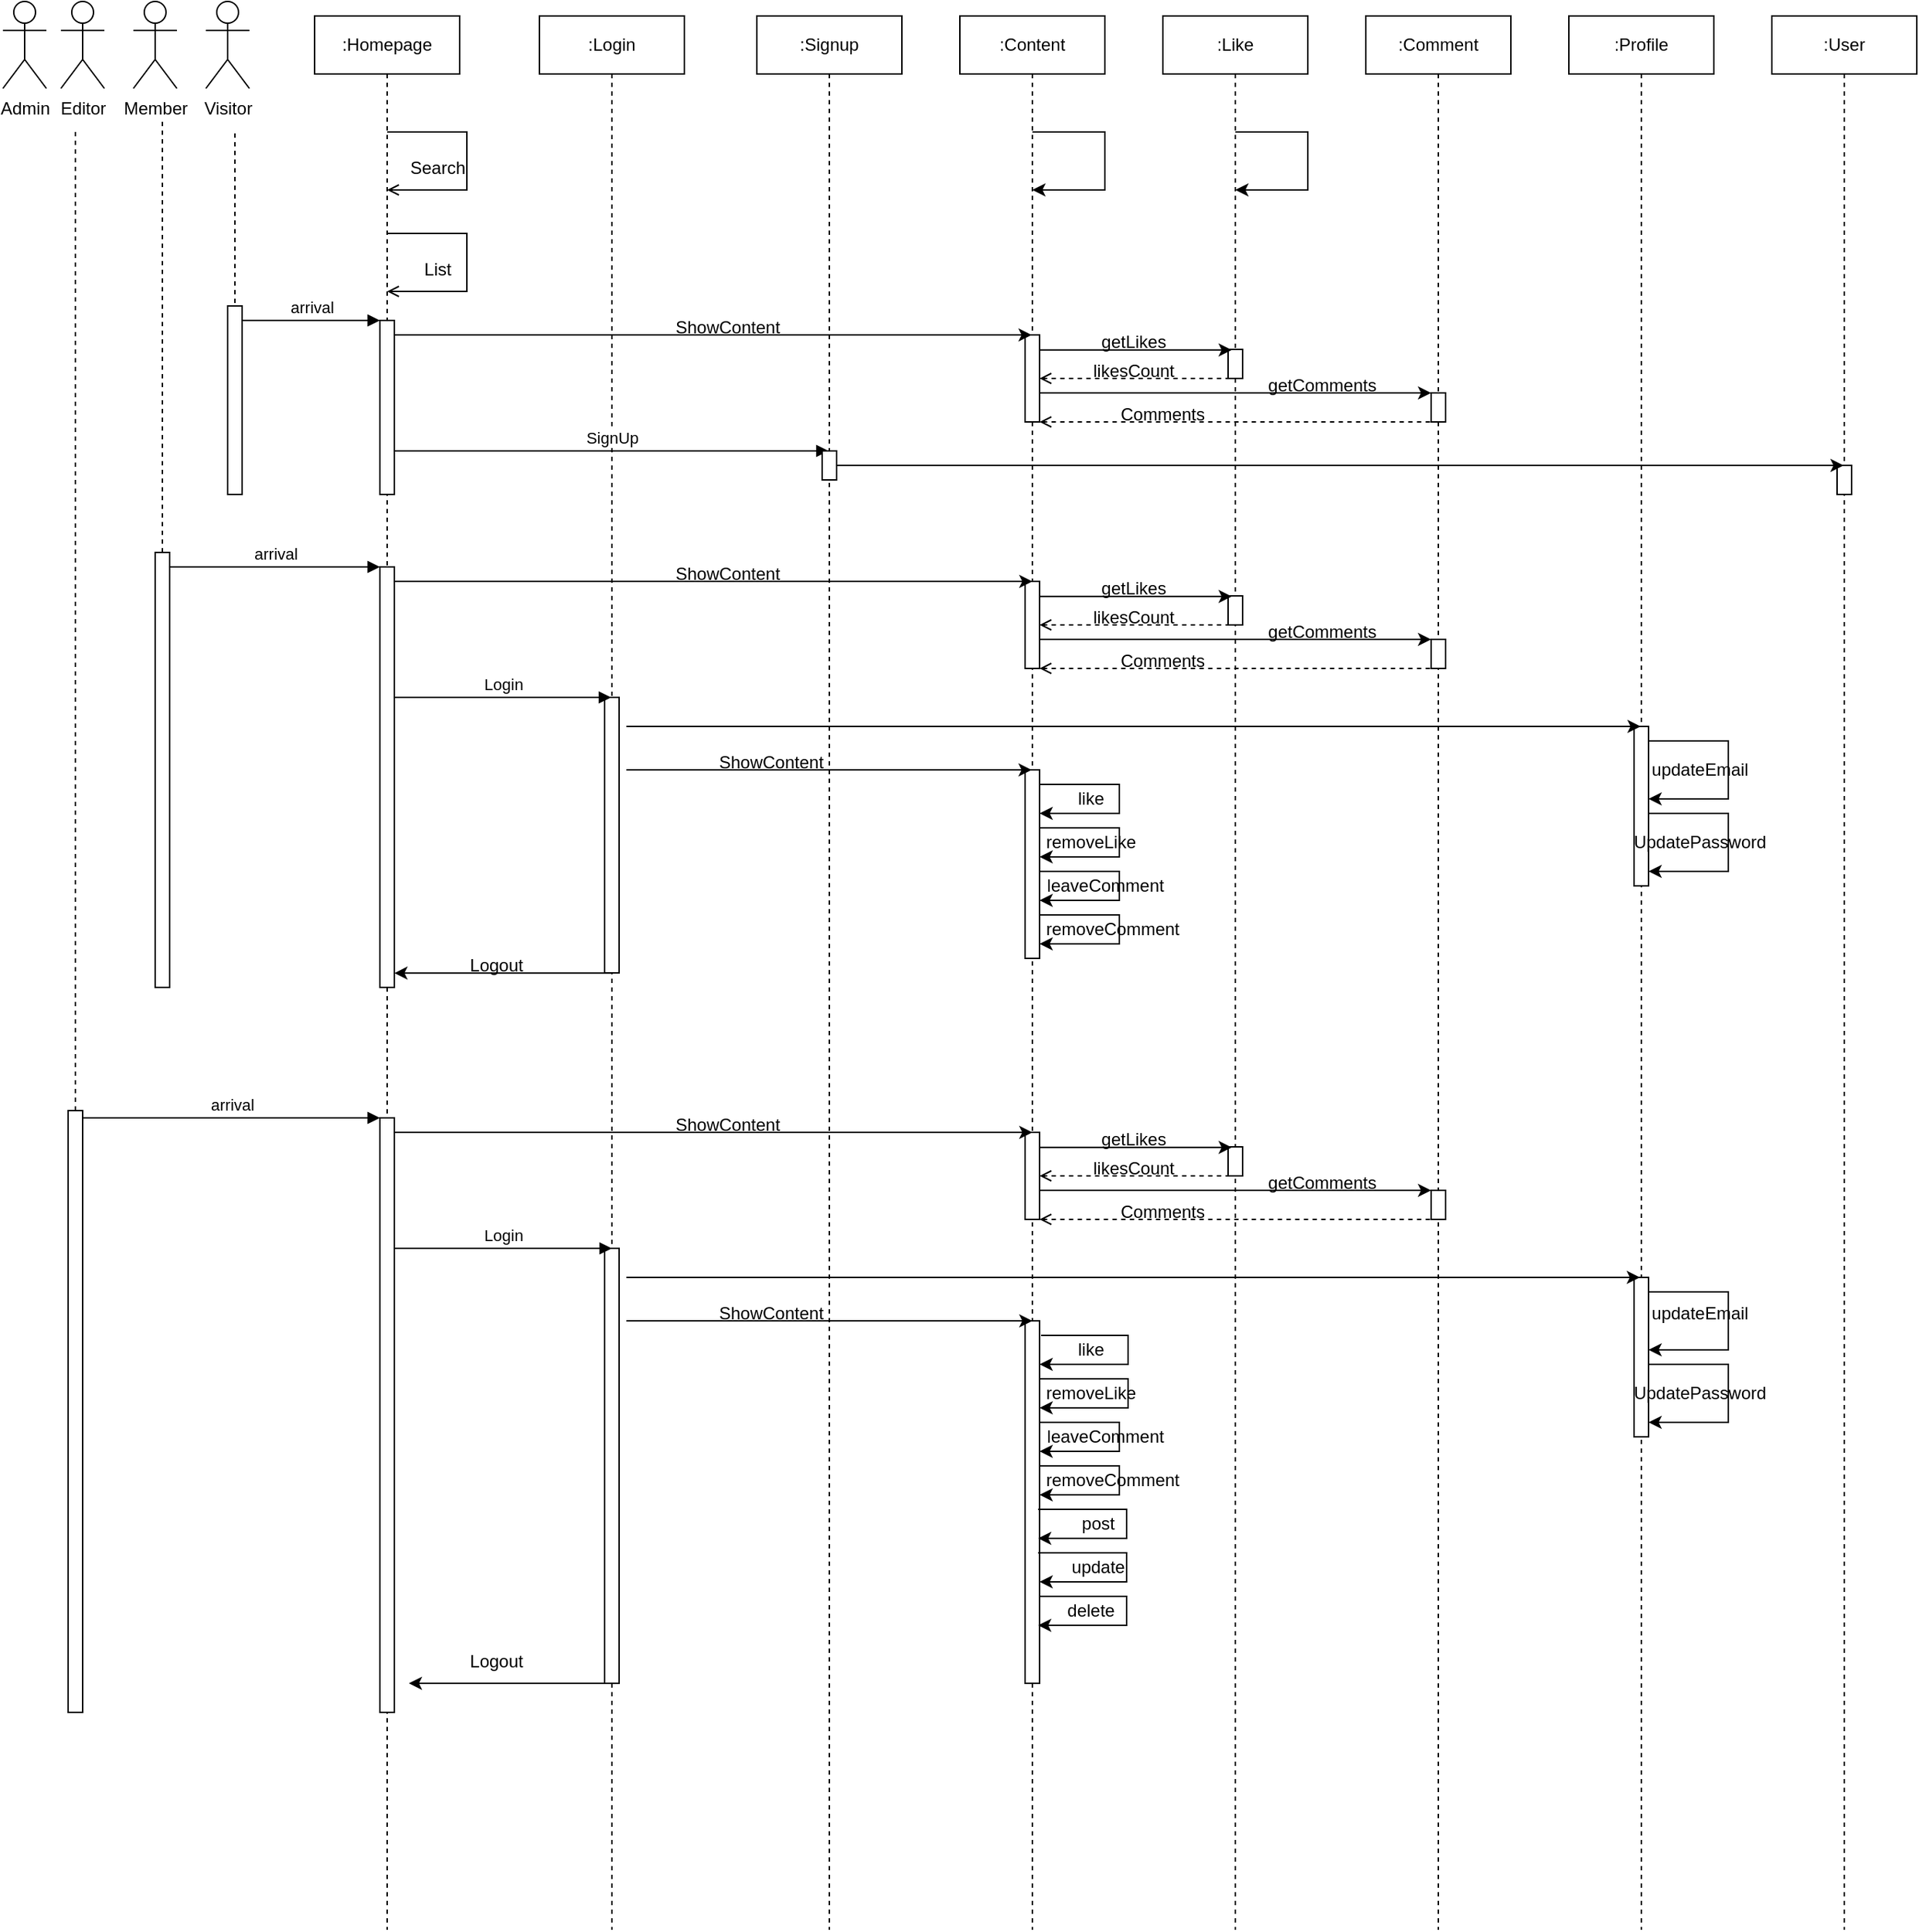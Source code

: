 <mxfile version="21.1.5" type="device">
  <diagram name="Page-1" id="2YBvvXClWsGukQMizWep">
    <mxGraphModel dx="1349" dy="2246" grid="1" gridSize="10" guides="1" tooltips="1" connect="1" arrows="1" fold="1" page="1" pageScale="1" pageWidth="1100" pageHeight="1700" math="0" shadow="0">
      <root>
        <mxCell id="0" />
        <mxCell id="1" parent="0" />
        <mxCell id="aM9ryv3xv72pqoxQDRHE-1" value=":Homepage" style="shape=umlLifeline;perimeter=lifelinePerimeter;whiteSpace=wrap;html=1;container=0;dropTarget=0;collapsible=0;recursiveResize=0;outlineConnect=0;portConstraint=eastwest;newEdgeStyle={&quot;edgeStyle&quot;:&quot;elbowEdgeStyle&quot;,&quot;elbow&quot;:&quot;vertical&quot;,&quot;curved&quot;:0,&quot;rounded&quot;:0};" parent="1" vertex="1">
          <mxGeometry x="225" y="50" width="100" height="1320" as="geometry" />
        </mxCell>
        <mxCell id="aM9ryv3xv72pqoxQDRHE-5" value=":Content" style="shape=umlLifeline;perimeter=lifelinePerimeter;whiteSpace=wrap;html=1;container=0;dropTarget=0;collapsible=0;recursiveResize=0;outlineConnect=0;portConstraint=eastwest;newEdgeStyle={&quot;edgeStyle&quot;:&quot;elbowEdgeStyle&quot;,&quot;elbow&quot;:&quot;vertical&quot;,&quot;curved&quot;:0,&quot;rounded&quot;:0};" parent="1" vertex="1">
          <mxGeometry x="670" y="50" width="100" height="1320" as="geometry" />
        </mxCell>
        <mxCell id="Cr7AIB8-x1aL-NXQXFv3-61" value="" style="html=1;points=[];perimeter=orthogonalPerimeter;outlineConnect=0;targetShapes=umlLifeline;portConstraint=eastwest;newEdgeStyle={&quot;edgeStyle&quot;:&quot;elbowEdgeStyle&quot;,&quot;elbow&quot;:&quot;vertical&quot;,&quot;curved&quot;:0,&quot;rounded&quot;:0};" parent="aM9ryv3xv72pqoxQDRHE-5" vertex="1">
          <mxGeometry x="45" y="220" width="10" height="60" as="geometry" />
        </mxCell>
        <mxCell id="8l9VhPuDRp_csp2zXiqJ-39" value="" style="html=1;points=[];perimeter=orthogonalPerimeter;outlineConnect=0;targetShapes=umlLifeline;portConstraint=eastwest;newEdgeStyle={&quot;edgeStyle&quot;:&quot;elbowEdgeStyle&quot;,&quot;elbow&quot;:&quot;vertical&quot;,&quot;curved&quot;:0,&quot;rounded&quot;:0};" vertex="1" parent="aM9ryv3xv72pqoxQDRHE-5">
          <mxGeometry x="45" y="520" width="10" height="130" as="geometry" />
        </mxCell>
        <mxCell id="8l9VhPuDRp_csp2zXiqJ-52" value="" style="endArrow=classic;html=1;rounded=0;" edge="1" parent="aM9ryv3xv72pqoxQDRHE-5" source="8l9VhPuDRp_csp2zXiqJ-39" target="8l9VhPuDRp_csp2zXiqJ-39">
          <mxGeometry width="50" height="50" relative="1" as="geometry">
            <mxPoint x="60" y="590" as="sourcePoint" />
            <mxPoint x="60" y="670" as="targetPoint" />
            <Array as="points">
              <mxPoint x="90" y="590" />
              <mxPoint x="110" y="590" />
              <mxPoint x="110" y="610" />
            </Array>
          </mxGeometry>
        </mxCell>
        <mxCell id="8l9VhPuDRp_csp2zXiqJ-53" value="" style="endArrow=classic;html=1;rounded=0;" edge="1" parent="aM9ryv3xv72pqoxQDRHE-5" source="8l9VhPuDRp_csp2zXiqJ-39" target="8l9VhPuDRp_csp2zXiqJ-39">
          <mxGeometry width="50" height="50" relative="1" as="geometry">
            <mxPoint x="60" y="680" as="sourcePoint" />
            <mxPoint x="60" y="640" as="targetPoint" />
            <Array as="points">
              <mxPoint x="100" y="620" />
              <mxPoint x="110" y="620" />
              <mxPoint x="110" y="640" />
            </Array>
          </mxGeometry>
        </mxCell>
        <mxCell id="8l9VhPuDRp_csp2zXiqJ-50" value="" style="endArrow=classic;html=1;rounded=0;" edge="1" parent="aM9ryv3xv72pqoxQDRHE-5" source="8l9VhPuDRp_csp2zXiqJ-39" target="8l9VhPuDRp_csp2zXiqJ-39">
          <mxGeometry width="50" height="50" relative="1" as="geometry">
            <mxPoint x="60" y="530" as="sourcePoint" />
            <mxPoint x="60" y="550" as="targetPoint" />
            <Array as="points">
              <mxPoint x="100" y="530" />
              <mxPoint x="110" y="530" />
              <mxPoint x="110" y="550" />
            </Array>
          </mxGeometry>
        </mxCell>
        <mxCell id="8l9VhPuDRp_csp2zXiqJ-51" value="" style="endArrow=classic;html=1;rounded=0;" edge="1" parent="aM9ryv3xv72pqoxQDRHE-5" source="8l9VhPuDRp_csp2zXiqJ-39" target="8l9VhPuDRp_csp2zXiqJ-39">
          <mxGeometry width="50" height="50" relative="1" as="geometry">
            <mxPoint x="60" y="560" as="sourcePoint" />
            <mxPoint x="60" y="580" as="targetPoint" />
            <Array as="points">
              <mxPoint x="110" y="560" />
              <mxPoint x="110" y="580" />
            </Array>
          </mxGeometry>
        </mxCell>
        <mxCell id="Cr7AIB8-x1aL-NXQXFv3-6" value=":Comment" style="shape=umlLifeline;perimeter=lifelinePerimeter;whiteSpace=wrap;html=1;container=0;dropTarget=0;collapsible=0;recursiveResize=0;outlineConnect=0;portConstraint=eastwest;newEdgeStyle={&quot;edgeStyle&quot;:&quot;elbowEdgeStyle&quot;,&quot;elbow&quot;:&quot;vertical&quot;,&quot;curved&quot;:0,&quot;rounded&quot;:0};" parent="1" vertex="1">
          <mxGeometry x="950" y="50" width="100" height="1320" as="geometry" />
        </mxCell>
        <mxCell id="Cr7AIB8-x1aL-NXQXFv3-66" value="" style="html=1;points=[];perimeter=orthogonalPerimeter;outlineConnect=0;targetShapes=umlLifeline;portConstraint=eastwest;newEdgeStyle={&quot;edgeStyle&quot;:&quot;elbowEdgeStyle&quot;,&quot;elbow&quot;:&quot;vertical&quot;,&quot;curved&quot;:0,&quot;rounded&quot;:0};" parent="Cr7AIB8-x1aL-NXQXFv3-6" vertex="1">
          <mxGeometry x="45" y="260" width="10" height="20" as="geometry" />
        </mxCell>
        <mxCell id="Cr7AIB8-x1aL-NXQXFv3-11" value=":Like" style="shape=umlLifeline;perimeter=lifelinePerimeter;whiteSpace=wrap;html=1;container=0;dropTarget=0;collapsible=0;recursiveResize=0;outlineConnect=0;portConstraint=eastwest;newEdgeStyle={&quot;edgeStyle&quot;:&quot;elbowEdgeStyle&quot;,&quot;elbow&quot;:&quot;vertical&quot;,&quot;curved&quot;:0,&quot;rounded&quot;:0};" parent="1" vertex="1">
          <mxGeometry x="810" y="50" width="100" height="1320" as="geometry" />
        </mxCell>
        <mxCell id="Cr7AIB8-x1aL-NXQXFv3-7" value="" style="html=1;points=[];perimeter=orthogonalPerimeter;outlineConnect=0;targetShapes=umlLifeline;portConstraint=eastwest;newEdgeStyle={&quot;edgeStyle&quot;:&quot;elbowEdgeStyle&quot;,&quot;elbow&quot;:&quot;vertical&quot;,&quot;curved&quot;:0,&quot;rounded&quot;:0};" parent="Cr7AIB8-x1aL-NXQXFv3-11" vertex="1">
          <mxGeometry x="45" y="230" width="10" height="20" as="geometry" />
        </mxCell>
        <mxCell id="Cr7AIB8-x1aL-NXQXFv3-16" value="Visitor" style="shape=umlActor;verticalLabelPosition=bottom;verticalAlign=top;html=1;outlineConnect=0;" parent="1" vertex="1">
          <mxGeometry x="150" y="40" width="30" height="60" as="geometry" />
        </mxCell>
        <mxCell id="Cr7AIB8-x1aL-NXQXFv3-17" value="Member" style="shape=umlActor;verticalLabelPosition=bottom;verticalAlign=top;html=1;outlineConnect=0;" parent="1" vertex="1">
          <mxGeometry x="100" y="40" width="30" height="60" as="geometry" />
        </mxCell>
        <mxCell id="Cr7AIB8-x1aL-NXQXFv3-18" value="Editor" style="shape=umlActor;verticalLabelPosition=bottom;verticalAlign=top;html=1;outlineConnect=0;" parent="1" vertex="1">
          <mxGeometry x="50" y="40" width="30" height="60" as="geometry" />
        </mxCell>
        <mxCell id="Cr7AIB8-x1aL-NXQXFv3-19" value="Admin" style="shape=umlActor;verticalLabelPosition=bottom;verticalAlign=top;html=1;outlineConnect=0;" parent="1" vertex="1">
          <mxGeometry x="10" y="40" width="30" height="60" as="geometry" />
        </mxCell>
        <mxCell id="Cr7AIB8-x1aL-NXQXFv3-24" value=":Login" style="shape=umlLifeline;perimeter=lifelinePerimeter;whiteSpace=wrap;html=1;container=0;dropTarget=0;collapsible=0;recursiveResize=0;outlineConnect=0;portConstraint=eastwest;newEdgeStyle={&quot;edgeStyle&quot;:&quot;elbowEdgeStyle&quot;,&quot;elbow&quot;:&quot;vertical&quot;,&quot;curved&quot;:0,&quot;rounded&quot;:0};" parent="1" vertex="1">
          <mxGeometry x="380" y="50" width="100" height="1320" as="geometry" />
        </mxCell>
        <mxCell id="8l9VhPuDRp_csp2zXiqJ-26" value="" style="html=1;points=[];perimeter=orthogonalPerimeter;outlineConnect=0;targetShapes=umlLifeline;portConstraint=eastwest;newEdgeStyle={&quot;edgeStyle&quot;:&quot;elbowEdgeStyle&quot;,&quot;elbow&quot;:&quot;vertical&quot;,&quot;curved&quot;:0,&quot;rounded&quot;:0};" vertex="1" parent="Cr7AIB8-x1aL-NXQXFv3-24">
          <mxGeometry x="45" y="470" width="10" height="190" as="geometry" />
        </mxCell>
        <mxCell id="Cr7AIB8-x1aL-NXQXFv3-29" value=":Signup" style="shape=umlLifeline;perimeter=lifelinePerimeter;whiteSpace=wrap;html=1;container=0;dropTarget=0;collapsible=0;recursiveResize=0;outlineConnect=0;portConstraint=eastwest;newEdgeStyle={&quot;edgeStyle&quot;:&quot;elbowEdgeStyle&quot;,&quot;elbow&quot;:&quot;vertical&quot;,&quot;curved&quot;:0,&quot;rounded&quot;:0};" parent="1" vertex="1">
          <mxGeometry x="530" y="50" width="100" height="1320" as="geometry" />
        </mxCell>
        <mxCell id="Cr7AIB8-x1aL-NXQXFv3-34" value=":Profile" style="shape=umlLifeline;perimeter=lifelinePerimeter;whiteSpace=wrap;html=1;container=0;dropTarget=0;collapsible=0;recursiveResize=0;outlineConnect=0;portConstraint=eastwest;newEdgeStyle={&quot;edgeStyle&quot;:&quot;elbowEdgeStyle&quot;,&quot;elbow&quot;:&quot;vertical&quot;,&quot;curved&quot;:0,&quot;rounded&quot;:0};" parent="1" vertex="1">
          <mxGeometry x="1090" y="50" width="100" height="1320" as="geometry" />
        </mxCell>
        <mxCell id="8l9VhPuDRp_csp2zXiqJ-28" value="" style="html=1;points=[];perimeter=orthogonalPerimeter;outlineConnect=0;targetShapes=umlLifeline;portConstraint=eastwest;newEdgeStyle={&quot;edgeStyle&quot;:&quot;elbowEdgeStyle&quot;,&quot;elbow&quot;:&quot;vertical&quot;,&quot;curved&quot;:0,&quot;rounded&quot;:0};" vertex="1" parent="Cr7AIB8-x1aL-NXQXFv3-34">
          <mxGeometry x="45" y="490" width="10" height="110" as="geometry" />
        </mxCell>
        <mxCell id="8l9VhPuDRp_csp2zXiqJ-32" value="" style="endArrow=classic;html=1;rounded=0;" edge="1" parent="Cr7AIB8-x1aL-NXQXFv3-34" source="8l9VhPuDRp_csp2zXiqJ-28" target="8l9VhPuDRp_csp2zXiqJ-28">
          <mxGeometry width="50" height="50" relative="1" as="geometry">
            <mxPoint x="60" y="500" as="sourcePoint" />
            <mxPoint x="60" y="540" as="targetPoint" />
            <Array as="points">
              <mxPoint x="100" y="500" />
              <mxPoint x="110" y="500" />
              <mxPoint x="110" y="540" />
            </Array>
          </mxGeometry>
        </mxCell>
        <mxCell id="8l9VhPuDRp_csp2zXiqJ-33" value="" style="endArrow=classic;html=1;rounded=0;" edge="1" parent="Cr7AIB8-x1aL-NXQXFv3-34" source="8l9VhPuDRp_csp2zXiqJ-28" target="8l9VhPuDRp_csp2zXiqJ-28">
          <mxGeometry width="50" height="50" relative="1" as="geometry">
            <mxPoint x="60" y="550" as="sourcePoint" />
            <mxPoint x="60" y="590" as="targetPoint" />
            <Array as="points">
              <mxPoint x="100" y="550" />
              <mxPoint x="110" y="550" />
              <mxPoint x="110" y="590" />
            </Array>
          </mxGeometry>
        </mxCell>
        <mxCell id="Cr7AIB8-x1aL-NXQXFv3-49" value="" style="endArrow=none;html=1;rounded=0;startArrow=open;startFill=0;" parent="1" source="aM9ryv3xv72pqoxQDRHE-1" target="aM9ryv3xv72pqoxQDRHE-1" edge="1">
          <mxGeometry width="50" height="50" relative="1" as="geometry">
            <mxPoint x="340" y="200" as="sourcePoint" />
            <mxPoint x="330" y="140" as="targetPoint" />
            <Array as="points">
              <mxPoint x="330" y="170" />
              <mxPoint x="330" y="130" />
            </Array>
          </mxGeometry>
        </mxCell>
        <mxCell id="Cr7AIB8-x1aL-NXQXFv3-50" value="Search" style="text;html=1;strokeColor=none;fillColor=none;align=center;verticalAlign=middle;whiteSpace=wrap;rounded=0;" parent="1" vertex="1">
          <mxGeometry x="280" y="140" width="60" height="30" as="geometry" />
        </mxCell>
        <mxCell id="Cr7AIB8-x1aL-NXQXFv3-51" value="" style="endArrow=none;html=1;rounded=0;startArrow=open;startFill=0;" parent="1" source="aM9ryv3xv72pqoxQDRHE-1" target="aM9ryv3xv72pqoxQDRHE-1" edge="1">
          <mxGeometry width="50" height="50" relative="1" as="geometry">
            <mxPoint x="285" y="180" as="sourcePoint" />
            <mxPoint x="285" y="140" as="targetPoint" />
            <Array as="points">
              <mxPoint x="330" y="240" />
              <mxPoint x="330" y="200" />
            </Array>
          </mxGeometry>
        </mxCell>
        <mxCell id="Cr7AIB8-x1aL-NXQXFv3-52" value="List" style="text;html=1;strokeColor=none;fillColor=none;align=center;verticalAlign=middle;whiteSpace=wrap;rounded=0;" parent="1" vertex="1">
          <mxGeometry x="280" y="210" width="60" height="30" as="geometry" />
        </mxCell>
        <mxCell id="Cr7AIB8-x1aL-NXQXFv3-54" value="" style="html=1;points=[];perimeter=orthogonalPerimeter;outlineConnect=0;targetShapes=umlLifeline;portConstraint=eastwest;newEdgeStyle={&quot;edgeStyle&quot;:&quot;elbowEdgeStyle&quot;,&quot;elbow&quot;:&quot;vertical&quot;,&quot;curved&quot;:0,&quot;rounded&quot;:0};" parent="1" vertex="1">
          <mxGeometry x="270" y="260" width="10" height="120" as="geometry" />
        </mxCell>
        <mxCell id="aM9ryv3xv72pqoxQDRHE-3" value="arrival" style="html=1;verticalAlign=bottom;startArrow=none;endArrow=block;startSize=8;edgeStyle=elbowEdgeStyle;elbow=vertical;curved=0;rounded=0;startFill=0;" parent="1" source="Cr7AIB8-x1aL-NXQXFv3-58" edge="1">
          <mxGeometry relative="1" as="geometry">
            <mxPoint x="220" y="260" as="sourcePoint" />
            <mxPoint x="270" y="260" as="targetPoint" />
          </mxGeometry>
        </mxCell>
        <mxCell id="Cr7AIB8-x1aL-NXQXFv3-57" value="" style="endArrow=none;dashed=1;html=1;rounded=0;startArrow=none;" parent="1" edge="1">
          <mxGeometry width="50" height="50" relative="1" as="geometry">
            <mxPoint x="170" y="350" as="sourcePoint" />
            <mxPoint x="170" y="130" as="targetPoint" />
          </mxGeometry>
        </mxCell>
        <mxCell id="Cr7AIB8-x1aL-NXQXFv3-58" value="" style="html=1;points=[];perimeter=orthogonalPerimeter;outlineConnect=0;targetShapes=umlLifeline;portConstraint=eastwest;newEdgeStyle={&quot;edgeStyle&quot;:&quot;elbowEdgeStyle&quot;,&quot;elbow&quot;:&quot;vertical&quot;,&quot;curved&quot;:0,&quot;rounded&quot;:0};" parent="1" vertex="1">
          <mxGeometry x="165" y="250" width="10" height="130" as="geometry" />
        </mxCell>
        <mxCell id="Cr7AIB8-x1aL-NXQXFv3-60" value="" style="endArrow=classic;html=1;rounded=0;" parent="1" target="aM9ryv3xv72pqoxQDRHE-5" edge="1">
          <mxGeometry width="50" height="50" relative="1" as="geometry">
            <mxPoint x="280" y="270" as="sourcePoint" />
            <mxPoint x="650" y="270" as="targetPoint" />
          </mxGeometry>
        </mxCell>
        <mxCell id="Cr7AIB8-x1aL-NXQXFv3-63" value="" style="endArrow=classic;html=1;rounded=0;" parent="1" source="aM9ryv3xv72pqoxQDRHE-5" target="aM9ryv3xv72pqoxQDRHE-5" edge="1">
          <mxGeometry width="50" height="50" relative="1" as="geometry">
            <mxPoint x="740" y="160" as="sourcePoint" />
            <mxPoint x="780" y="190" as="targetPoint" />
            <Array as="points">
              <mxPoint x="760" y="130" />
              <mxPoint x="770" y="130" />
              <mxPoint x="770" y="170" />
            </Array>
          </mxGeometry>
        </mxCell>
        <mxCell id="Cr7AIB8-x1aL-NXQXFv3-64" value="" style="endArrow=classic;html=1;rounded=0;" parent="1" edge="1">
          <mxGeometry width="50" height="50" relative="1" as="geometry">
            <mxPoint x="860" y="130" as="sourcePoint" />
            <mxPoint x="860" y="170" as="targetPoint" />
            <Array as="points">
              <mxPoint x="900" y="130" />
              <mxPoint x="910" y="130" />
              <mxPoint x="910" y="170" />
            </Array>
          </mxGeometry>
        </mxCell>
        <mxCell id="Cr7AIB8-x1aL-NXQXFv3-65" value="ShowContent" style="text;html=1;strokeColor=none;fillColor=none;align=center;verticalAlign=middle;whiteSpace=wrap;rounded=0;" parent="1" vertex="1">
          <mxGeometry x="480" y="250" width="60" height="30" as="geometry" />
        </mxCell>
        <mxCell id="Cr7AIB8-x1aL-NXQXFv3-67" value="" style="endArrow=classic;html=1;rounded=0;" parent="1" edge="1">
          <mxGeometry width="50" height="50" relative="1" as="geometry">
            <mxPoint x="770" y="330" as="sourcePoint" />
            <mxPoint x="770" y="330" as="targetPoint" />
          </mxGeometry>
        </mxCell>
        <mxCell id="Cr7AIB8-x1aL-NXQXFv3-68" value="" style="endArrow=classic;html=1;rounded=0;entryX=0.25;entryY=0.019;entryDx=0;entryDy=0;entryPerimeter=0;" parent="1" source="Cr7AIB8-x1aL-NXQXFv3-61" target="Cr7AIB8-x1aL-NXQXFv3-7" edge="1">
          <mxGeometry width="50" height="50" relative="1" as="geometry">
            <mxPoint x="730" y="290" as="sourcePoint" />
            <mxPoint x="830" y="260" as="targetPoint" />
          </mxGeometry>
        </mxCell>
        <mxCell id="Cr7AIB8-x1aL-NXQXFv3-69" value="getLikes" style="text;html=1;strokeColor=none;fillColor=none;align=center;verticalAlign=middle;whiteSpace=wrap;rounded=0;" parent="1" vertex="1">
          <mxGeometry x="760" y="260" width="60" height="30" as="geometry" />
        </mxCell>
        <mxCell id="Cr7AIB8-x1aL-NXQXFv3-70" value="" style="endArrow=none;dashed=1;html=1;rounded=0;startArrow=open;startFill=0;" parent="1" source="Cr7AIB8-x1aL-NXQXFv3-61" target="Cr7AIB8-x1aL-NXQXFv3-7" edge="1">
          <mxGeometry width="50" height="50" relative="1" as="geometry">
            <mxPoint x="790" y="300" as="sourcePoint" />
            <mxPoint x="830" y="300" as="targetPoint" />
          </mxGeometry>
        </mxCell>
        <mxCell id="Cr7AIB8-x1aL-NXQXFv3-71" value="likesCount" style="text;html=1;strokeColor=none;fillColor=none;align=center;verticalAlign=middle;whiteSpace=wrap;rounded=0;" parent="1" vertex="1">
          <mxGeometry x="760" y="280" width="60" height="30" as="geometry" />
        </mxCell>
        <mxCell id="Cr7AIB8-x1aL-NXQXFv3-73" value="" style="endArrow=classic;html=1;rounded=0;" parent="1" source="Cr7AIB8-x1aL-NXQXFv3-61" target="Cr7AIB8-x1aL-NXQXFv3-66" edge="1">
          <mxGeometry width="50" height="50" relative="1" as="geometry">
            <mxPoint x="730" y="310" as="sourcePoint" />
            <mxPoint x="950" y="320" as="targetPoint" />
          </mxGeometry>
        </mxCell>
        <mxCell id="Cr7AIB8-x1aL-NXQXFv3-74" value="getComments" style="text;html=1;strokeColor=none;fillColor=none;align=center;verticalAlign=middle;whiteSpace=wrap;rounded=0;" parent="1" vertex="1">
          <mxGeometry x="890" y="290" width="60" height="30" as="geometry" />
        </mxCell>
        <mxCell id="Cr7AIB8-x1aL-NXQXFv3-76" value="" style="endArrow=none;dashed=1;html=1;rounded=0;startArrow=open;startFill=0;" parent="1" source="Cr7AIB8-x1aL-NXQXFv3-61" target="Cr7AIB8-x1aL-NXQXFv3-66" edge="1">
          <mxGeometry width="50" height="50" relative="1" as="geometry">
            <mxPoint x="770" y="330" as="sourcePoint" />
            <mxPoint x="940" y="340" as="targetPoint" />
            <Array as="points">
              <mxPoint x="880" y="330" />
            </Array>
          </mxGeometry>
        </mxCell>
        <mxCell id="Cr7AIB8-x1aL-NXQXFv3-77" value="Comments" style="text;html=1;strokeColor=none;fillColor=none;align=center;verticalAlign=middle;whiteSpace=wrap;rounded=0;" parent="1" vertex="1">
          <mxGeometry x="780" y="310" width="60" height="30" as="geometry" />
        </mxCell>
        <mxCell id="7" value="SignUp" style="html=1;verticalAlign=bottom;startArrow=none;endArrow=block;startSize=8;edgeStyle=elbowEdgeStyle;elbow=vertical;curved=0;rounded=0;startFill=0;" parent="1" target="Cr7AIB8-x1aL-NXQXFv3-29" edge="1">
          <mxGeometry relative="1" as="geometry">
            <mxPoint x="280" y="350" as="sourcePoint" />
            <mxPoint x="270" y="350" as="targetPoint" />
          </mxGeometry>
        </mxCell>
        <mxCell id="8" value="" style="html=1;points=[];perimeter=orthogonalPerimeter;outlineConnect=0;targetShapes=umlLifeline;portConstraint=eastwest;newEdgeStyle={&quot;edgeStyle&quot;:&quot;elbowEdgeStyle&quot;,&quot;elbow&quot;:&quot;vertical&quot;,&quot;curved&quot;:0,&quot;rounded&quot;:0};" parent="1" vertex="1">
          <mxGeometry x="575" y="350" width="10" height="20" as="geometry" />
        </mxCell>
        <mxCell id="8l9VhPuDRp_csp2zXiqJ-8" value="" style="html=1;points=[];perimeter=orthogonalPerimeter;outlineConnect=0;targetShapes=umlLifeline;portConstraint=eastwest;newEdgeStyle={&quot;edgeStyle&quot;:&quot;elbowEdgeStyle&quot;,&quot;elbow&quot;:&quot;vertical&quot;,&quot;curved&quot;:0,&quot;rounded&quot;:0};" vertex="1" parent="1">
          <mxGeometry x="715" y="440" width="10" height="60" as="geometry" />
        </mxCell>
        <mxCell id="8l9VhPuDRp_csp2zXiqJ-9" value="" style="html=1;points=[];perimeter=orthogonalPerimeter;outlineConnect=0;targetShapes=umlLifeline;portConstraint=eastwest;newEdgeStyle={&quot;edgeStyle&quot;:&quot;elbowEdgeStyle&quot;,&quot;elbow&quot;:&quot;vertical&quot;,&quot;curved&quot;:0,&quot;rounded&quot;:0};" vertex="1" parent="1">
          <mxGeometry x="995" y="480" width="10" height="20" as="geometry" />
        </mxCell>
        <mxCell id="8l9VhPuDRp_csp2zXiqJ-10" value="" style="html=1;points=[];perimeter=orthogonalPerimeter;outlineConnect=0;targetShapes=umlLifeline;portConstraint=eastwest;newEdgeStyle={&quot;edgeStyle&quot;:&quot;elbowEdgeStyle&quot;,&quot;elbow&quot;:&quot;vertical&quot;,&quot;curved&quot;:0,&quot;rounded&quot;:0};" vertex="1" parent="1">
          <mxGeometry x="855" y="450" width="10" height="20" as="geometry" />
        </mxCell>
        <mxCell id="8l9VhPuDRp_csp2zXiqJ-12" value="arrival" style="html=1;verticalAlign=bottom;startArrow=none;endArrow=block;startSize=8;edgeStyle=elbowEdgeStyle;elbow=vertical;curved=0;rounded=0;startFill=0;" edge="1" parent="1" source="8l9VhPuDRp_csp2zXiqJ-13">
          <mxGeometry relative="1" as="geometry">
            <mxPoint x="220" y="430" as="sourcePoint" />
            <mxPoint x="270" y="430" as="targetPoint" />
          </mxGeometry>
        </mxCell>
        <mxCell id="8l9VhPuDRp_csp2zXiqJ-14" value="" style="endArrow=classic;html=1;rounded=0;" edge="1" parent="1">
          <mxGeometry width="50" height="50" relative="1" as="geometry">
            <mxPoint x="280" y="440" as="sourcePoint" />
            <mxPoint x="720" y="440" as="targetPoint" />
          </mxGeometry>
        </mxCell>
        <mxCell id="8l9VhPuDRp_csp2zXiqJ-15" value="ShowContent" style="text;html=1;strokeColor=none;fillColor=none;align=center;verticalAlign=middle;whiteSpace=wrap;rounded=0;" vertex="1" parent="1">
          <mxGeometry x="480" y="420" width="60" height="30" as="geometry" />
        </mxCell>
        <mxCell id="8l9VhPuDRp_csp2zXiqJ-16" value="" style="endArrow=classic;html=1;rounded=0;" edge="1" parent="1">
          <mxGeometry width="50" height="50" relative="1" as="geometry">
            <mxPoint x="770" y="500" as="sourcePoint" />
            <mxPoint x="770" y="500" as="targetPoint" />
          </mxGeometry>
        </mxCell>
        <mxCell id="8l9VhPuDRp_csp2zXiqJ-17" value="" style="endArrow=classic;html=1;rounded=0;entryX=0.25;entryY=0.019;entryDx=0;entryDy=0;entryPerimeter=0;" edge="1" parent="1" source="8l9VhPuDRp_csp2zXiqJ-8" target="8l9VhPuDRp_csp2zXiqJ-10">
          <mxGeometry width="50" height="50" relative="1" as="geometry">
            <mxPoint x="730" y="460" as="sourcePoint" />
            <mxPoint x="830" y="430" as="targetPoint" />
          </mxGeometry>
        </mxCell>
        <mxCell id="8l9VhPuDRp_csp2zXiqJ-18" value="getLikes" style="text;html=1;strokeColor=none;fillColor=none;align=center;verticalAlign=middle;whiteSpace=wrap;rounded=0;" vertex="1" parent="1">
          <mxGeometry x="760" y="430" width="60" height="30" as="geometry" />
        </mxCell>
        <mxCell id="8l9VhPuDRp_csp2zXiqJ-19" value="" style="endArrow=none;dashed=1;html=1;rounded=0;startArrow=open;startFill=0;" edge="1" parent="1" source="8l9VhPuDRp_csp2zXiqJ-8" target="8l9VhPuDRp_csp2zXiqJ-10">
          <mxGeometry width="50" height="50" relative="1" as="geometry">
            <mxPoint x="790" y="470" as="sourcePoint" />
            <mxPoint x="830" y="470" as="targetPoint" />
          </mxGeometry>
        </mxCell>
        <mxCell id="8l9VhPuDRp_csp2zXiqJ-20" value="likesCount" style="text;html=1;strokeColor=none;fillColor=none;align=center;verticalAlign=middle;whiteSpace=wrap;rounded=0;" vertex="1" parent="1">
          <mxGeometry x="760" y="450" width="60" height="30" as="geometry" />
        </mxCell>
        <mxCell id="8l9VhPuDRp_csp2zXiqJ-21" value="" style="endArrow=classic;html=1;rounded=0;" edge="1" parent="1" source="8l9VhPuDRp_csp2zXiqJ-8" target="8l9VhPuDRp_csp2zXiqJ-9">
          <mxGeometry width="50" height="50" relative="1" as="geometry">
            <mxPoint x="730" y="480" as="sourcePoint" />
            <mxPoint x="950" y="490" as="targetPoint" />
          </mxGeometry>
        </mxCell>
        <mxCell id="8l9VhPuDRp_csp2zXiqJ-22" value="getComments" style="text;html=1;strokeColor=none;fillColor=none;align=center;verticalAlign=middle;whiteSpace=wrap;rounded=0;" vertex="1" parent="1">
          <mxGeometry x="890" y="460" width="60" height="30" as="geometry" />
        </mxCell>
        <mxCell id="8l9VhPuDRp_csp2zXiqJ-23" value="" style="endArrow=none;dashed=1;html=1;rounded=0;startArrow=open;startFill=0;" edge="1" parent="1" source="8l9VhPuDRp_csp2zXiqJ-8" target="8l9VhPuDRp_csp2zXiqJ-9">
          <mxGeometry width="50" height="50" relative="1" as="geometry">
            <mxPoint x="770" y="500" as="sourcePoint" />
            <mxPoint x="940" y="510" as="targetPoint" />
            <Array as="points">
              <mxPoint x="880" y="500" />
            </Array>
          </mxGeometry>
        </mxCell>
        <mxCell id="8l9VhPuDRp_csp2zXiqJ-24" value="Comments" style="text;html=1;strokeColor=none;fillColor=none;align=center;verticalAlign=middle;whiteSpace=wrap;rounded=0;" vertex="1" parent="1">
          <mxGeometry x="780" y="480" width="60" height="30" as="geometry" />
        </mxCell>
        <mxCell id="8l9VhPuDRp_csp2zXiqJ-25" value="Login" style="html=1;verticalAlign=bottom;startArrow=none;endArrow=block;startSize=8;edgeStyle=elbowEdgeStyle;elbow=vertical;curved=0;rounded=0;startFill=0;" edge="1" parent="1" target="Cr7AIB8-x1aL-NXQXFv3-24">
          <mxGeometry relative="1" as="geometry">
            <mxPoint x="280" y="520" as="sourcePoint" />
            <mxPoint x="410" y="520" as="targetPoint" />
          </mxGeometry>
        </mxCell>
        <mxCell id="8l9VhPuDRp_csp2zXiqJ-27" value="" style="endArrow=classic;html=1;rounded=0;" edge="1" parent="1" target="Cr7AIB8-x1aL-NXQXFv3-34">
          <mxGeometry width="50" height="50" relative="1" as="geometry">
            <mxPoint x="440" y="540" as="sourcePoint" />
            <mxPoint x="620" y="540" as="targetPoint" />
          </mxGeometry>
        </mxCell>
        <mxCell id="8l9VhPuDRp_csp2zXiqJ-29" value=":User" style="shape=umlLifeline;perimeter=lifelinePerimeter;whiteSpace=wrap;html=1;container=0;dropTarget=0;collapsible=0;recursiveResize=0;outlineConnect=0;portConstraint=eastwest;newEdgeStyle={&quot;edgeStyle&quot;:&quot;elbowEdgeStyle&quot;,&quot;elbow&quot;:&quot;vertical&quot;,&quot;curved&quot;:0,&quot;rounded&quot;:0};" vertex="1" parent="1">
          <mxGeometry x="1230" y="50" width="100" height="1320" as="geometry" />
        </mxCell>
        <mxCell id="8l9VhPuDRp_csp2zXiqJ-30" value="" style="html=1;points=[];perimeter=orthogonalPerimeter;outlineConnect=0;targetShapes=umlLifeline;portConstraint=eastwest;newEdgeStyle={&quot;edgeStyle&quot;:&quot;elbowEdgeStyle&quot;,&quot;elbow&quot;:&quot;vertical&quot;,&quot;curved&quot;:0,&quot;rounded&quot;:0};" vertex="1" parent="8l9VhPuDRp_csp2zXiqJ-29">
          <mxGeometry x="45" y="310" width="10" height="20" as="geometry" />
        </mxCell>
        <mxCell id="8l9VhPuDRp_csp2zXiqJ-31" value="" style="endArrow=classic;html=1;rounded=0;" edge="1" parent="1" source="8" target="8l9VhPuDRp_csp2zXiqJ-29">
          <mxGeometry width="50" height="50" relative="1" as="geometry">
            <mxPoint x="1070" y="360" as="sourcePoint" />
            <mxPoint x="1220" y="360" as="targetPoint" />
          </mxGeometry>
        </mxCell>
        <mxCell id="8l9VhPuDRp_csp2zXiqJ-35" value="updateEmail" style="text;html=1;align=center;verticalAlign=middle;resizable=0;points=[];autosize=1;strokeColor=none;fillColor=none;" vertex="1" parent="1">
          <mxGeometry x="1135" y="555" width="90" height="30" as="geometry" />
        </mxCell>
        <mxCell id="8l9VhPuDRp_csp2zXiqJ-36" value="UpdatePassword" style="text;html=1;align=center;verticalAlign=middle;resizable=0;points=[];autosize=1;strokeColor=none;fillColor=none;" vertex="1" parent="1">
          <mxGeometry x="1125" y="605" width="110" height="30" as="geometry" />
        </mxCell>
        <mxCell id="8l9VhPuDRp_csp2zXiqJ-37" value="" style="endArrow=none;dashed=1;html=1;rounded=0;" edge="1" parent="1" source="8l9VhPuDRp_csp2zXiqJ-13">
          <mxGeometry width="50" height="50" relative="1" as="geometry">
            <mxPoint x="120" y="760" as="sourcePoint" />
            <mxPoint x="120" y="120" as="targetPoint" />
          </mxGeometry>
        </mxCell>
        <mxCell id="8l9VhPuDRp_csp2zXiqJ-13" value="" style="html=1;points=[];perimeter=orthogonalPerimeter;outlineConnect=0;targetShapes=umlLifeline;portConstraint=eastwest;newEdgeStyle={&quot;edgeStyle&quot;:&quot;elbowEdgeStyle&quot;,&quot;elbow&quot;:&quot;vertical&quot;,&quot;curved&quot;:0,&quot;rounded&quot;:0};" vertex="1" parent="1">
          <mxGeometry x="115" y="420" width="10" height="300" as="geometry" />
        </mxCell>
        <mxCell id="8l9VhPuDRp_csp2zXiqJ-40" value="" style="endArrow=classic;html=1;rounded=0;" edge="1" parent="1" target="aM9ryv3xv72pqoxQDRHE-5">
          <mxGeometry width="50" height="50" relative="1" as="geometry">
            <mxPoint x="440" y="570" as="sourcePoint" />
            <mxPoint x="650" y="570" as="targetPoint" />
            <Array as="points">
              <mxPoint x="510" y="570" />
            </Array>
          </mxGeometry>
        </mxCell>
        <mxCell id="8l9VhPuDRp_csp2zXiqJ-41" value="ShowContent" style="text;html=1;strokeColor=none;fillColor=none;align=center;verticalAlign=middle;whiteSpace=wrap;rounded=0;" vertex="1" parent="1">
          <mxGeometry x="510" y="550" width="60" height="30" as="geometry" />
        </mxCell>
        <mxCell id="8l9VhPuDRp_csp2zXiqJ-54" value="like" style="text;html=1;align=center;verticalAlign=middle;resizable=0;points=[];autosize=1;strokeColor=none;fillColor=none;" vertex="1" parent="1">
          <mxGeometry x="740" y="575" width="40" height="30" as="geometry" />
        </mxCell>
        <mxCell id="8l9VhPuDRp_csp2zXiqJ-55" value="removeLike" style="text;html=1;align=center;verticalAlign=middle;resizable=0;points=[];autosize=1;strokeColor=none;fillColor=none;" vertex="1" parent="1">
          <mxGeometry x="715" y="605" width="90" height="30" as="geometry" />
        </mxCell>
        <mxCell id="8l9VhPuDRp_csp2zXiqJ-57" value="leaveComment" style="text;html=1;align=center;verticalAlign=middle;resizable=0;points=[];autosize=1;strokeColor=none;fillColor=none;" vertex="1" parent="1">
          <mxGeometry x="720" y="635" width="100" height="30" as="geometry" />
        </mxCell>
        <mxCell id="8l9VhPuDRp_csp2zXiqJ-58" value="removeComment" style="text;html=1;align=center;verticalAlign=middle;resizable=0;points=[];autosize=1;strokeColor=none;fillColor=none;" vertex="1" parent="1">
          <mxGeometry x="715" y="665" width="120" height="30" as="geometry" />
        </mxCell>
        <mxCell id="8l9VhPuDRp_csp2zXiqJ-60" value="" style="endArrow=classic;html=1;rounded=0;entryX=1;entryY=0.966;entryDx=0;entryDy=0;entryPerimeter=0;" edge="1" parent="1" source="Cr7AIB8-x1aL-NXQXFv3-24" target="8l9VhPuDRp_csp2zXiqJ-11">
          <mxGeometry width="50" height="50" relative="1" as="geometry">
            <mxPoint x="350" y="730" as="sourcePoint" />
            <mxPoint x="320" y="710" as="targetPoint" />
          </mxGeometry>
        </mxCell>
        <mxCell id="8l9VhPuDRp_csp2zXiqJ-61" value="Logout" style="text;html=1;align=center;verticalAlign=middle;resizable=0;points=[];autosize=1;strokeColor=none;fillColor=none;" vertex="1" parent="1">
          <mxGeometry x="320" y="690" width="60" height="30" as="geometry" />
        </mxCell>
        <mxCell id="8l9VhPuDRp_csp2zXiqJ-63" value="" style="html=1;points=[];perimeter=orthogonalPerimeter;outlineConnect=0;targetShapes=umlLifeline;portConstraint=eastwest;newEdgeStyle={&quot;edgeStyle&quot;:&quot;elbowEdgeStyle&quot;,&quot;elbow&quot;:&quot;vertical&quot;,&quot;curved&quot;:0,&quot;rounded&quot;:0};" vertex="1" parent="1">
          <mxGeometry x="715" y="950" width="10" height="250" as="geometry" />
        </mxCell>
        <mxCell id="8l9VhPuDRp_csp2zXiqJ-64" value="" style="endArrow=classic;html=1;rounded=0;" edge="1" parent="1" target="8l9VhPuDRp_csp2zXiqJ-63" source="8l9VhPuDRp_csp2zXiqJ-63">
          <mxGeometry width="50" height="50" relative="1" as="geometry">
            <mxPoint x="730" y="1020" as="sourcePoint" />
            <mxPoint x="730" y="1100" as="targetPoint" />
            <Array as="points">
              <mxPoint x="760" y="1020" />
              <mxPoint x="780" y="1020" />
              <mxPoint x="780" y="1040" />
            </Array>
          </mxGeometry>
        </mxCell>
        <mxCell id="8l9VhPuDRp_csp2zXiqJ-65" value="" style="endArrow=classic;html=1;rounded=0;" edge="1" parent="1" source="8l9VhPuDRp_csp2zXiqJ-63" target="8l9VhPuDRp_csp2zXiqJ-63">
          <mxGeometry width="50" height="50" relative="1" as="geometry">
            <mxPoint x="730" y="1110" as="sourcePoint" />
            <mxPoint x="730" y="1070" as="targetPoint" />
            <Array as="points">
              <mxPoint x="770" y="1050" />
              <mxPoint x="780" y="1050" />
              <mxPoint x="780" y="1070" />
            </Array>
          </mxGeometry>
        </mxCell>
        <mxCell id="8l9VhPuDRp_csp2zXiqJ-66" value="" style="html=1;points=[];perimeter=orthogonalPerimeter;outlineConnect=0;targetShapes=umlLifeline;portConstraint=eastwest;newEdgeStyle={&quot;edgeStyle&quot;:&quot;elbowEdgeStyle&quot;,&quot;elbow&quot;:&quot;vertical&quot;,&quot;curved&quot;:0,&quot;rounded&quot;:0};" vertex="1" parent="1">
          <mxGeometry x="425" y="900" width="10" height="300" as="geometry" />
        </mxCell>
        <mxCell id="8l9VhPuDRp_csp2zXiqJ-67" value="" style="html=1;points=[];perimeter=orthogonalPerimeter;outlineConnect=0;targetShapes=umlLifeline;portConstraint=eastwest;newEdgeStyle={&quot;edgeStyle&quot;:&quot;elbowEdgeStyle&quot;,&quot;elbow&quot;:&quot;vertical&quot;,&quot;curved&quot;:0,&quot;rounded&quot;:0};" vertex="1" parent="1">
          <mxGeometry x="1135" y="920" width="10" height="110" as="geometry" />
        </mxCell>
        <mxCell id="8l9VhPuDRp_csp2zXiqJ-68" value="" style="html=1;points=[];perimeter=orthogonalPerimeter;outlineConnect=0;targetShapes=umlLifeline;portConstraint=eastwest;newEdgeStyle={&quot;edgeStyle&quot;:&quot;elbowEdgeStyle&quot;,&quot;elbow&quot;:&quot;vertical&quot;,&quot;curved&quot;:0,&quot;rounded&quot;:0};" vertex="1" parent="1">
          <mxGeometry x="715" y="820" width="10" height="60" as="geometry" />
        </mxCell>
        <mxCell id="8l9VhPuDRp_csp2zXiqJ-69" value="" style="html=1;points=[];perimeter=orthogonalPerimeter;outlineConnect=0;targetShapes=umlLifeline;portConstraint=eastwest;newEdgeStyle={&quot;edgeStyle&quot;:&quot;elbowEdgeStyle&quot;,&quot;elbow&quot;:&quot;vertical&quot;,&quot;curved&quot;:0,&quot;rounded&quot;:0};" vertex="1" parent="1">
          <mxGeometry x="995" y="860" width="10" height="20" as="geometry" />
        </mxCell>
        <mxCell id="8l9VhPuDRp_csp2zXiqJ-70" value="" style="html=1;points=[];perimeter=orthogonalPerimeter;outlineConnect=0;targetShapes=umlLifeline;portConstraint=eastwest;newEdgeStyle={&quot;edgeStyle&quot;:&quot;elbowEdgeStyle&quot;,&quot;elbow&quot;:&quot;vertical&quot;,&quot;curved&quot;:0,&quot;rounded&quot;:0};" vertex="1" parent="1">
          <mxGeometry x="855" y="830" width="10" height="20" as="geometry" />
        </mxCell>
        <mxCell id="8l9VhPuDRp_csp2zXiqJ-71" value="" style="html=1;points=[];perimeter=orthogonalPerimeter;outlineConnect=0;targetShapes=umlLifeline;portConstraint=eastwest;newEdgeStyle={&quot;edgeStyle&quot;:&quot;elbowEdgeStyle&quot;,&quot;elbow&quot;:&quot;vertical&quot;,&quot;curved&quot;:0,&quot;rounded&quot;:0};" vertex="1" parent="1">
          <mxGeometry x="270" y="810" width="10" height="410" as="geometry" />
        </mxCell>
        <mxCell id="8l9VhPuDRp_csp2zXiqJ-72" value="arrival" style="html=1;verticalAlign=bottom;startArrow=none;endArrow=block;startSize=8;edgeStyle=elbowEdgeStyle;elbow=vertical;curved=0;rounded=0;startFill=0;" edge="1" parent="1" source="8l9VhPuDRp_csp2zXiqJ-91">
          <mxGeometry relative="1" as="geometry">
            <mxPoint x="220" y="810" as="sourcePoint" />
            <mxPoint x="270" y="810" as="targetPoint" />
          </mxGeometry>
        </mxCell>
        <mxCell id="8l9VhPuDRp_csp2zXiqJ-73" value="" style="endArrow=classic;html=1;rounded=0;" edge="1" parent="1">
          <mxGeometry width="50" height="50" relative="1" as="geometry">
            <mxPoint x="280" y="820" as="sourcePoint" />
            <mxPoint x="720" y="820" as="targetPoint" />
          </mxGeometry>
        </mxCell>
        <mxCell id="8l9VhPuDRp_csp2zXiqJ-74" value="ShowContent" style="text;html=1;strokeColor=none;fillColor=none;align=center;verticalAlign=middle;whiteSpace=wrap;rounded=0;" vertex="1" parent="1">
          <mxGeometry x="480" y="800" width="60" height="30" as="geometry" />
        </mxCell>
        <mxCell id="8l9VhPuDRp_csp2zXiqJ-75" value="" style="endArrow=classic;html=1;rounded=0;" edge="1" parent="1">
          <mxGeometry width="50" height="50" relative="1" as="geometry">
            <mxPoint x="770" y="880" as="sourcePoint" />
            <mxPoint x="770" y="880" as="targetPoint" />
          </mxGeometry>
        </mxCell>
        <mxCell id="8l9VhPuDRp_csp2zXiqJ-76" value="" style="endArrow=classic;html=1;rounded=0;entryX=0.25;entryY=0.019;entryDx=0;entryDy=0;entryPerimeter=0;" edge="1" parent="1" source="8l9VhPuDRp_csp2zXiqJ-68" target="8l9VhPuDRp_csp2zXiqJ-70">
          <mxGeometry width="50" height="50" relative="1" as="geometry">
            <mxPoint x="730" y="840" as="sourcePoint" />
            <mxPoint x="830" y="810" as="targetPoint" />
          </mxGeometry>
        </mxCell>
        <mxCell id="8l9VhPuDRp_csp2zXiqJ-77" value="getLikes" style="text;html=1;strokeColor=none;fillColor=none;align=center;verticalAlign=middle;whiteSpace=wrap;rounded=0;" vertex="1" parent="1">
          <mxGeometry x="760" y="810" width="60" height="30" as="geometry" />
        </mxCell>
        <mxCell id="8l9VhPuDRp_csp2zXiqJ-78" value="" style="endArrow=none;dashed=1;html=1;rounded=0;startArrow=open;startFill=0;" edge="1" parent="1" source="8l9VhPuDRp_csp2zXiqJ-68" target="8l9VhPuDRp_csp2zXiqJ-70">
          <mxGeometry width="50" height="50" relative="1" as="geometry">
            <mxPoint x="790" y="850" as="sourcePoint" />
            <mxPoint x="830" y="850" as="targetPoint" />
          </mxGeometry>
        </mxCell>
        <mxCell id="8l9VhPuDRp_csp2zXiqJ-79" value="likesCount" style="text;html=1;strokeColor=none;fillColor=none;align=center;verticalAlign=middle;whiteSpace=wrap;rounded=0;" vertex="1" parent="1">
          <mxGeometry x="760" y="830" width="60" height="30" as="geometry" />
        </mxCell>
        <mxCell id="8l9VhPuDRp_csp2zXiqJ-80" value="" style="endArrow=classic;html=1;rounded=0;" edge="1" parent="1" source="8l9VhPuDRp_csp2zXiqJ-68" target="8l9VhPuDRp_csp2zXiqJ-69">
          <mxGeometry width="50" height="50" relative="1" as="geometry">
            <mxPoint x="730" y="860" as="sourcePoint" />
            <mxPoint x="950" y="870" as="targetPoint" />
          </mxGeometry>
        </mxCell>
        <mxCell id="8l9VhPuDRp_csp2zXiqJ-81" value="getComments" style="text;html=1;strokeColor=none;fillColor=none;align=center;verticalAlign=middle;whiteSpace=wrap;rounded=0;" vertex="1" parent="1">
          <mxGeometry x="890" y="840" width="60" height="30" as="geometry" />
        </mxCell>
        <mxCell id="8l9VhPuDRp_csp2zXiqJ-82" value="" style="endArrow=none;dashed=1;html=1;rounded=0;startArrow=open;startFill=0;" edge="1" parent="1" source="8l9VhPuDRp_csp2zXiqJ-68" target="8l9VhPuDRp_csp2zXiqJ-69">
          <mxGeometry width="50" height="50" relative="1" as="geometry">
            <mxPoint x="770" y="880" as="sourcePoint" />
            <mxPoint x="940" y="890" as="targetPoint" />
            <Array as="points">
              <mxPoint x="880" y="880" />
            </Array>
          </mxGeometry>
        </mxCell>
        <mxCell id="8l9VhPuDRp_csp2zXiqJ-83" value="Comments" style="text;html=1;strokeColor=none;fillColor=none;align=center;verticalAlign=middle;whiteSpace=wrap;rounded=0;" vertex="1" parent="1">
          <mxGeometry x="780" y="860" width="60" height="30" as="geometry" />
        </mxCell>
        <mxCell id="8l9VhPuDRp_csp2zXiqJ-84" value="Login" style="html=1;verticalAlign=bottom;startArrow=none;endArrow=block;startSize=8;edgeStyle=elbowEdgeStyle;elbow=vertical;curved=0;rounded=0;startFill=0;" edge="1" parent="1">
          <mxGeometry relative="1" as="geometry">
            <mxPoint x="280" y="900" as="sourcePoint" />
            <mxPoint x="430" y="900" as="targetPoint" />
          </mxGeometry>
        </mxCell>
        <mxCell id="8l9VhPuDRp_csp2zXiqJ-85" value="" style="endArrow=classic;html=1;rounded=0;" edge="1" parent="1">
          <mxGeometry width="50" height="50" relative="1" as="geometry">
            <mxPoint x="440" y="920" as="sourcePoint" />
            <mxPoint x="1139" y="920" as="targetPoint" />
          </mxGeometry>
        </mxCell>
        <mxCell id="8l9VhPuDRp_csp2zXiqJ-86" value="" style="endArrow=classic;html=1;rounded=0;" edge="1" parent="1" source="8l9VhPuDRp_csp2zXiqJ-67" target="8l9VhPuDRp_csp2zXiqJ-67">
          <mxGeometry width="50" height="50" relative="1" as="geometry">
            <mxPoint x="1150" y="930" as="sourcePoint" />
            <mxPoint x="1150" y="970" as="targetPoint" />
            <Array as="points">
              <mxPoint x="1190" y="930" />
              <mxPoint x="1200" y="930" />
              <mxPoint x="1200" y="970" />
            </Array>
          </mxGeometry>
        </mxCell>
        <mxCell id="8l9VhPuDRp_csp2zXiqJ-87" value="" style="endArrow=classic;html=1;rounded=0;" edge="1" parent="1" source="8l9VhPuDRp_csp2zXiqJ-67" target="8l9VhPuDRp_csp2zXiqJ-67">
          <mxGeometry width="50" height="50" relative="1" as="geometry">
            <mxPoint x="1150" y="980" as="sourcePoint" />
            <mxPoint x="1150" y="1020" as="targetPoint" />
            <Array as="points">
              <mxPoint x="1190" y="980" />
              <mxPoint x="1200" y="980" />
              <mxPoint x="1200" y="1020" />
            </Array>
          </mxGeometry>
        </mxCell>
        <mxCell id="8l9VhPuDRp_csp2zXiqJ-88" value="updateEmail" style="text;html=1;align=center;verticalAlign=middle;resizable=0;points=[];autosize=1;strokeColor=none;fillColor=none;" vertex="1" parent="1">
          <mxGeometry x="1135" y="930" width="90" height="30" as="geometry" />
        </mxCell>
        <mxCell id="8l9VhPuDRp_csp2zXiqJ-89" value="UpdatePassword" style="text;html=1;align=center;verticalAlign=middle;resizable=0;points=[];autosize=1;strokeColor=none;fillColor=none;" vertex="1" parent="1">
          <mxGeometry x="1125" y="985" width="110" height="30" as="geometry" />
        </mxCell>
        <mxCell id="8l9VhPuDRp_csp2zXiqJ-92" value="" style="endArrow=classic;html=1;rounded=0;" edge="1" parent="1">
          <mxGeometry width="50" height="50" relative="1" as="geometry">
            <mxPoint x="440" y="950" as="sourcePoint" />
            <mxPoint x="720" y="950" as="targetPoint" />
            <Array as="points">
              <mxPoint x="510" y="950" />
            </Array>
          </mxGeometry>
        </mxCell>
        <mxCell id="8l9VhPuDRp_csp2zXiqJ-93" value="ShowContent" style="text;html=1;strokeColor=none;fillColor=none;align=center;verticalAlign=middle;whiteSpace=wrap;rounded=0;" vertex="1" parent="1">
          <mxGeometry x="510" y="930" width="60" height="30" as="geometry" />
        </mxCell>
        <mxCell id="8l9VhPuDRp_csp2zXiqJ-94" value="" style="endArrow=classic;html=1;rounded=0;" edge="1" parent="1">
          <mxGeometry width="50" height="50" relative="1" as="geometry">
            <mxPoint x="726" y="960" as="sourcePoint" />
            <mxPoint x="725" y="980" as="targetPoint" />
            <Array as="points">
              <mxPoint x="776" y="960" />
              <mxPoint x="786" y="960" />
              <mxPoint x="786" y="980" />
            </Array>
          </mxGeometry>
        </mxCell>
        <mxCell id="8l9VhPuDRp_csp2zXiqJ-95" value="" style="endArrow=classic;html=1;rounded=0;" edge="1" parent="1">
          <mxGeometry width="50" height="50" relative="1" as="geometry">
            <mxPoint x="725" y="990" as="sourcePoint" />
            <mxPoint x="725" y="1010" as="targetPoint" />
            <Array as="points">
              <mxPoint x="786" y="990" />
              <mxPoint x="786" y="1010" />
            </Array>
          </mxGeometry>
        </mxCell>
        <mxCell id="8l9VhPuDRp_csp2zXiqJ-96" value="like" style="text;html=1;align=center;verticalAlign=middle;resizable=0;points=[];autosize=1;strokeColor=none;fillColor=none;" vertex="1" parent="1">
          <mxGeometry x="740" y="955" width="40" height="30" as="geometry" />
        </mxCell>
        <mxCell id="8l9VhPuDRp_csp2zXiqJ-97" value="removeLike" style="text;html=1;align=center;verticalAlign=middle;resizable=0;points=[];autosize=1;strokeColor=none;fillColor=none;" vertex="1" parent="1">
          <mxGeometry x="715" y="985" width="90" height="30" as="geometry" />
        </mxCell>
        <mxCell id="8l9VhPuDRp_csp2zXiqJ-98" value="leaveComment" style="text;html=1;align=center;verticalAlign=middle;resizable=0;points=[];autosize=1;strokeColor=none;fillColor=none;" vertex="1" parent="1">
          <mxGeometry x="720" y="1015" width="100" height="30" as="geometry" />
        </mxCell>
        <mxCell id="8l9VhPuDRp_csp2zXiqJ-99" value="removeComment" style="text;html=1;align=center;verticalAlign=middle;resizable=0;points=[];autosize=1;strokeColor=none;fillColor=none;" vertex="1" parent="1">
          <mxGeometry x="715" y="1045" width="120" height="30" as="geometry" />
        </mxCell>
        <mxCell id="8l9VhPuDRp_csp2zXiqJ-100" value="" style="endArrow=classic;html=1;rounded=0;" edge="1" parent="1" source="8l9VhPuDRp_csp2zXiqJ-66">
          <mxGeometry width="50" height="50" relative="1" as="geometry">
            <mxPoint x="430" y="1090" as="sourcePoint" />
            <mxPoint x="290" y="1200" as="targetPoint" />
          </mxGeometry>
        </mxCell>
        <mxCell id="8l9VhPuDRp_csp2zXiqJ-101" value="Logout" style="text;html=1;align=center;verticalAlign=middle;resizable=0;points=[];autosize=1;strokeColor=none;fillColor=none;" vertex="1" parent="1">
          <mxGeometry x="320" y="1170" width="60" height="30" as="geometry" />
        </mxCell>
        <mxCell id="8l9VhPuDRp_csp2zXiqJ-102" value="" style="endArrow=none;dashed=1;html=1;rounded=0;" edge="1" parent="1" source="8l9VhPuDRp_csp2zXiqJ-91">
          <mxGeometry width="50" height="50" relative="1" as="geometry">
            <mxPoint x="60" y="1240" as="sourcePoint" />
            <mxPoint x="60" y="130" as="targetPoint" />
          </mxGeometry>
        </mxCell>
        <mxCell id="8l9VhPuDRp_csp2zXiqJ-103" value="" style="endArrow=classic;html=1;rounded=0;" edge="1" parent="1" target="8l9VhPuDRp_csp2zXiqJ-63">
          <mxGeometry width="50" height="50" relative="1" as="geometry">
            <mxPoint x="724" y="1110" as="sourcePoint" />
            <mxPoint x="730" y="1130" as="targetPoint" />
            <Array as="points">
              <mxPoint x="765" y="1110" />
              <mxPoint x="785" y="1110" />
              <mxPoint x="785" y="1130" />
            </Array>
          </mxGeometry>
        </mxCell>
        <mxCell id="8l9VhPuDRp_csp2zXiqJ-104" value="" style="endArrow=classic;html=1;rounded=0;" edge="1" parent="1" source="8l9VhPuDRp_csp2zXiqJ-63">
          <mxGeometry width="50" height="50" relative="1" as="geometry">
            <mxPoint x="730" y="1140" as="sourcePoint" />
            <mxPoint x="724" y="1160" as="targetPoint" />
            <Array as="points">
              <mxPoint x="775" y="1140" />
              <mxPoint x="785" y="1140" />
              <mxPoint x="785" y="1160" />
            </Array>
          </mxGeometry>
        </mxCell>
        <mxCell id="8l9VhPuDRp_csp2zXiqJ-105" value="" style="endArrow=classic;html=1;rounded=0;" edge="1" parent="1">
          <mxGeometry width="50" height="50" relative="1" as="geometry">
            <mxPoint x="724" y="1080" as="sourcePoint" />
            <mxPoint x="724" y="1100" as="targetPoint" />
            <Array as="points">
              <mxPoint x="785" y="1080" />
              <mxPoint x="785" y="1100" />
            </Array>
          </mxGeometry>
        </mxCell>
        <mxCell id="8l9VhPuDRp_csp2zXiqJ-106" value="post" style="text;html=1;align=center;verticalAlign=middle;resizable=0;points=[];autosize=1;strokeColor=none;fillColor=none;" vertex="1" parent="1">
          <mxGeometry x="740" y="1075" width="50" height="30" as="geometry" />
        </mxCell>
        <mxCell id="8l9VhPuDRp_csp2zXiqJ-107" value="update" style="text;html=1;align=center;verticalAlign=middle;resizable=0;points=[];autosize=1;strokeColor=none;fillColor=none;" vertex="1" parent="1">
          <mxGeometry x="735" y="1105" width="60" height="30" as="geometry" />
        </mxCell>
        <mxCell id="8l9VhPuDRp_csp2zXiqJ-108" value="delete" style="text;html=1;align=center;verticalAlign=middle;resizable=0;points=[];autosize=1;strokeColor=none;fillColor=none;" vertex="1" parent="1">
          <mxGeometry x="730" y="1135" width="60" height="30" as="geometry" />
        </mxCell>
        <mxCell id="8l9VhPuDRp_csp2zXiqJ-91" value="" style="html=1;points=[];perimeter=orthogonalPerimeter;outlineConnect=0;targetShapes=umlLifeline;portConstraint=eastwest;newEdgeStyle={&quot;edgeStyle&quot;:&quot;elbowEdgeStyle&quot;,&quot;elbow&quot;:&quot;vertical&quot;,&quot;curved&quot;:0,&quot;rounded&quot;:0};" vertex="1" parent="1">
          <mxGeometry x="55" y="805" width="10" height="415" as="geometry" />
        </mxCell>
        <mxCell id="8l9VhPuDRp_csp2zXiqJ-11" value="" style="html=1;points=[];perimeter=orthogonalPerimeter;outlineConnect=0;targetShapes=umlLifeline;portConstraint=eastwest;newEdgeStyle={&quot;edgeStyle&quot;:&quot;elbowEdgeStyle&quot;,&quot;elbow&quot;:&quot;vertical&quot;,&quot;curved&quot;:0,&quot;rounded&quot;:0};" vertex="1" parent="1">
          <mxGeometry x="270" y="430" width="10" height="290" as="geometry" />
        </mxCell>
      </root>
    </mxGraphModel>
  </diagram>
</mxfile>
